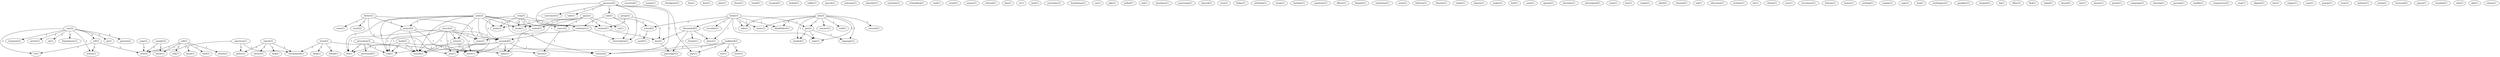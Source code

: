 digraph G {
  com [ label="com(5)" ];
  arf [ label="arf(3)" ];
  benjamin [ label="benjamin(1)" ];
  article [ label="article(1)" ];
  op [ label="op(1)" ];
  feigenbaum [ label="feigenbaum(1)" ];
  re [ label="re(1)" ];
  writes [ label="writes(1)" ];
  qu [ label="qu(1)" ];
  genesis [ label="genesis(2)" ];
  home [ label="home(3)" ];
  demanded [ label="demanded(2)" ];
  dance [ label="dance(1)" ];
  recorder [ label="recorder(1)" ];
  wife [ label="wife(1)" ];
  music [ label="music(1)" ];
  school [ label="school(3)" ];
  blindfolded [ label="blindfolded(1)" ];
  put [ label="put(2)" ];
  tape [ label="tape(1)" ];
  occurred [ label="occurred(1)" ];
  female [ label="female(1)" ];
  kiss [ label="kiss(2)" ];
  passenger [ label="passenger(2)" ];
  younis [ label="younis(1)" ];
  checkpoint [ label="checkpoint(1)" ];
  church [ label="church(2)" ];
  army [ label="army(2)" ];
  occupied [ label="occupied(1)" ];
  mass [ label="mass(2)" ];
  enter [ label="enter(1)" ];
  join [ label="join(1)" ];
  issued [ label="issued(1)" ];
  led [ label="led(1)" ];
  told [ label="told(1)" ];
  btw [ label="btw(1)" ];
  beat [ label="beat(1)" ];
  sent [ label="sent(3)" ];
  plan [ label="plan(1)" ];
  threw [ label="threw(1)" ];
  email [ label="email(1)" ];
  escaped [ label="escaped(1)" ];
  copy [ label="copy(2)" ];
  sample [ label="sample(2)" ];
  know [ label="know(1)" ];
  kicked [ label="kicked(1)" ];
  american [ label="american(1)" ];
  policy [ label="policy(1)" ];
  recommend [ label="recommend(1)" ];
  suffer [ label="suffer(1)" ];
  speech [ label="speech(1)" ];
  someone [ label="someone(1)" ];
  absorber [ label="absorber(1)" ];
  saturday [ label="saturday(1)" ];
  gaza [ label="gaza(2)" ];
  cut [ label="cut(1)" ];
  state [ label="state(1)" ];
  sealed [ label="sealed(1)" ];
  week [ label="week(1)" ];
  centre [ label="centre(2)" ];
  taunted [ label="taunted(1)" ];
  schmidling [ label="schmidling(1)" ];
  arab [ label="arab(2)" ];
  prayer [ label="prayer(2)" ];
  closure [ label="closure(4)" ];
  abu [ label="abu(2)" ];
  wall [ label="wall(1)" ];
  backed [ label="backed(1)" ];
  entered [ label="entered(1)" ];
  teacher [ label="teacher(1)" ];
  language [ label="language(1)" ];
  card [ label="card(1)" ];
  crowd [ label="crowd(1)" ];
  zamno [ label="zamno(1)" ];
  refused [ label="refused(1)" ];
  report [ label="report(2)" ];
  advice [ label="advice(1)" ];
  took [ label="took(1)" ];
  line [ label="line(1)" ];
  cc [ label="cc(1)" ];
  jack [ label="jack(1)" ];
  yesterday [ label="yesterday(1)" ];
  passover [ label="passover(2)" ];
  saw [ label="saw(2)" ];
  movement [ label="movement(1)" ];
  take [ label="take(1)" ];
  celebrate [ label="celebrate(1)" ];
  part [ label="part(1)" ];
  interruption [ label="interruption(1)" ];
  humiliation [ label="humiliation(1)" ];
  car [ label="car(1)" ];
  joke [ label="joke(1)" ];
  pulled [ label="pulled(1)" ];
  aol [ label="aol(1)" ];
  youth [ label="youth(1)" ];
  grandson [ label="grandson(1)" ];
  practising [ label="practising(1)" ];
  danced [ label="danced(1)" ];
  view [ label="view(1)" ];
  friday [ label="friday(1)" ];
  orthodox [ label="orthodox(1)" ];
  nicola [ label="nicola(1)" ];
  hamdan [ label="hamdan(1)" ];
  sepulchre [ label="sepulchre(1)" ];
  call [ label="call(1)" ];
  barf [ label="barf(1)" ];
  month [ label="month(1)" ];
  tell [ label="tell(3)" ];
  keep [ label="keep(1)" ];
  officer [ label="officer(1)" ];
  brigade [ label="brigade(1)" ];
  washinton [ label="washinton(1)" ];
  news [ label="news(2)" ];
  father [ label="father(2)" ];
  reach [ label="reach(2)" ];
  want [ label="want(1)" ];
  bellcore [ label="bellcore(1)" ];
  identity [ label="identity(1)" ];
  strip [ label="strip(3)" ];
  online [ label="online(1)" ];
  deputy [ label="deputy(1)" ];
  makes [ label="makes(1)" ];
  spate [ label="spate(1)" ];
  bird [ label="bird(1)" ];
  came [ label="came(1)" ];
  opened [ label="opened(1)" ];
  thursday [ label="thursday(1)" ];
  interrupted [ label="interrupted(1)" ];
  town [ label="town(1)" ];
  house [ label="house(2)" ];
  ben [ label="ben(1)" ];
  couple [ label="couple(1)" ];
  abdel [ label="abdel(1)" ];
  makhlouf [ label="makhlouf(2)" ];
  leave [ label="leave(1)" ];
  see [ label="see(1)" ];
  shouted [ label="shouted(1)" ];
  israel [ label="israel(2)" ];
  friend [ label="friend(1)" ];
  drop [ label="drop(1)" ];
  org [ label="org(1)" ];
  education [ label="education(1)" ];
  moslem [ label="moslem(1)" ];
  hit [ label="hit(1)" ];
  clinton [ label="clinton(1)" ];
  srur [ label="srur(1)" ];
  excrement [ label="excrement(1)" ];
  bottom [ label="bottom(1)" ];
  hajras [ label="hajras(1)" ];
  nothing [ label="nothing(1)" ];
  sunday [ label="sunday(1)" ];
  cage [ label="cage(1)" ];
  bank [ label="bank(3)" ];
  fool [ label="fool(1)" ];
  washington [ label="washington(1)" ];
  parakeet [ label="parakeet(1)" ];
  stopped [ label="stopped(1)" ];
  hq [ label="hq(1)" ];
  effect [ label="effect(1)" ];
  fled [ label="fled(1)" ];
  jerusalem [ label="jerusalem(3)" ];
  prevented [ label="prevented(1)" ];
  asked [ label="asked(1)" ];
  kissed [ label="kissed(1)" ];
  day [ label="day(1)" ];
  knows [ label="knows(1)" ];
  parish [ label="parish(1)" ];
  campaign [ label="campaign(1)" ];
  dancing [ label="dancing(1)" ];
  passing [ label="passing(1)" ];
  middle [ label="middle(1)" ];
  compuserve [ label="compuserve(2)" ];
  stop [ label="stop(1)" ];
  slipped [ label="slipped(1)" ];
  bar [ label="bar(1)" ];
  group [ label="group(2)" ];
  supper [ label="supper(1)" ];
  year [ label="year(1)" ];
  george [ label="george(1)" ];
  trust [ label="trust(1)" ];
  mideast [ label="mideast(1)" ];
  azzim [ label="azzim(1)" ];
  harassed [ label="harassed(1)" ];
  jamea [ label="jamea(1)" ];
  ramallah [ label="ramallah(1)" ];
  side [ label="side(1)" ];
  akel [ label="akel(1)" ];
  ealyan [ label="ealyan(1)" ];
  com -> arf [ label="2" ];
  com -> benjamin [ label="2" ];
  com -> article [ label="2" ];
  com -> op [ label="2" ];
  com -> feigenbaum [ label="2" ];
  com -> re [ label="2" ];
  com -> writes [ label="2" ];
  com -> qu [ label="2" ];
  com -> genesis [ label="2" ];
  home -> demanded [ label="1" ];
  home -> dance [ label="1" ];
  home -> recorder [ label="1" ];
  home -> wife [ label="1" ];
  home -> music [ label="1" ];
  home -> school [ label="2" ];
  home -> blindfolded [ label="1" ];
  home -> put [ label="1" ];
  home -> tape [ label="1" ];
  demanded -> dance [ label="1" ];
  demanded -> female [ label="1" ];
  demanded -> kiss [ label="1" ];
  demanded -> passenger [ label="1" ];
  church -> army [ label="1" ];
  church -> occupied [ label="1" ];
  church -> mass [ label="1" ];
  church -> enter [ label="1" ];
  church -> join [ label="1" ];
  church -> issued [ label="1" ];
  church -> led [ label="1" ];
  church -> told [ label="1" ];
  arf -> sent [ label="2" ];
  arf -> re [ label="1" ];
  arf -> writes [ label="1" ];
  copy -> sent [ label="1" ];
  sample -> know [ label="1" ];
  sample -> sent [ label="1" ];
  american -> sent [ label="1" ];
  american -> policy [ label="1" ];
  american -> recommend [ label="1" ];
  gaza -> cut [ label="1" ];
  gaza -> state [ label="1" ];
  gaza -> sealed [ label="1" ];
  gaza -> week [ label="1" ];
  gaza -> occupied [ label="1" ];
  gaza -> centre [ label="1" ];
  gaza -> taunted [ label="1" ];
  arab -> army [ label="1" ];
  arab -> prayer [ label="1" ];
  arab -> state [ label="1" ];
  arab -> sealed [ label="1" ];
  arab -> week [ label="1" ];
  arab -> enter [ label="1" ];
  arab -> closure [ label="1" ];
  arab -> taunted [ label="1" ];
  arab -> issued [ label="1" ];
  arab -> led [ label="1" ];
  arab -> told [ label="1" ];
  abu -> wife [ label="1" ];
  abu -> music [ label="1" ];
  abu -> wall [ label="1" ];
  abu -> blindfolded [ label="1" ];
  abu -> put [ label="1" ];
  abu -> backed [ label="1" ];
  abu -> entered [ label="1" ];
  abu -> tape [ label="1" ];
  abu -> teacher [ label="1" ];
  abu -> language [ label="1" ];
  report -> advice [ label="1" ];
  report -> took [ label="1" ];
  report -> policy [ label="1" ];
  report -> recommend [ label="1" ];
  army -> enter [ label="1" ];
  army -> issued [ label="1" ];
  passover -> saw [ label="1" ];
  passover -> movement [ label="1" ];
  passover -> take [ label="1" ];
  passover -> celebrate [ label="1" ];
  passover -> part [ label="1" ];
  passover -> closure [ label="1" ];
  passover -> interruption [ label="1" ];
  saw -> school [ label="1" ];
  saw -> celebrate [ label="1" ];
  saw -> interruption [ label="1" ];
  school -> youth [ label="1" ];
  celebrate -> mass [ label="1" ];
  celebrate -> interruption [ label="1" ];
  call -> know [ label="1" ];
  call -> sent [ label="1" ];
  call -> barf [ label="1" ];
  call -> month [ label="1" ];
  call -> tell [ label="1" ];
  call -> keep [ label="1" ];
  father -> prayer [ label="1" ];
  father -> reach [ label="1" ];
  father -> mass [ label="1" ];
  father -> join [ label="1" ];
  father -> want [ label="1" ];
  prayer -> occupied [ label="1" ];
  prayer -> enter [ label="1" ];
  prayer -> issued [ label="1" ];
  prayer -> told [ label="1" ];
  strip -> state [ label="1" ];
  strip -> sealed [ label="1" ];
  strip -> week [ label="1" ];
  strip -> occupied [ label="2" ];
  strip -> centre [ label="1" ];
  strip -> taunted [ label="1" ];
  sealed -> spate [ label="1" ];
  occupied -> enter [ label="1" ];
  occupied -> closure [ label="1" ];
  occupied -> issued [ label="1" ];
  occupied -> spate [ label="1" ];
  occupied -> told [ label="1" ];
  mass -> join [ label="1" ];
  centre -> house [ label="1" ];
  makhlouf -> part [ label="1" ];
  makhlouf -> closure [ label="1" ];
  makhlouf -> leave [ label="1" ];
  makhlouf -> join [ label="1" ];
  makhlouf -> see [ label="1" ];
  put -> backed [ label="1" ];
  put -> tape [ label="1" ];
  put -> language [ label="1" ];
  israel -> friend [ label="1" ];
  israel -> spate [ label="1" ];
  israel -> drop [ label="1" ];
  israel -> recommend [ label="1" ];
  bank -> house [ label="1" ];
  bank -> issued [ label="1" ];
  bank -> led [ label="1" ];
  bank -> told [ label="1" ];
  jerusalem -> issued [ label="1" ];
  jerusalem -> led [ label="1" ];
  jerusalem -> prevented [ label="2" ];
  jerusalem -> told [ label="1" ];
  group -> taunted [ label="1" ];
  group -> kiss [ label="1" ];
  taunted -> kiss [ label="1" ];
  kiss -> passenger [ label="1" ];
}
